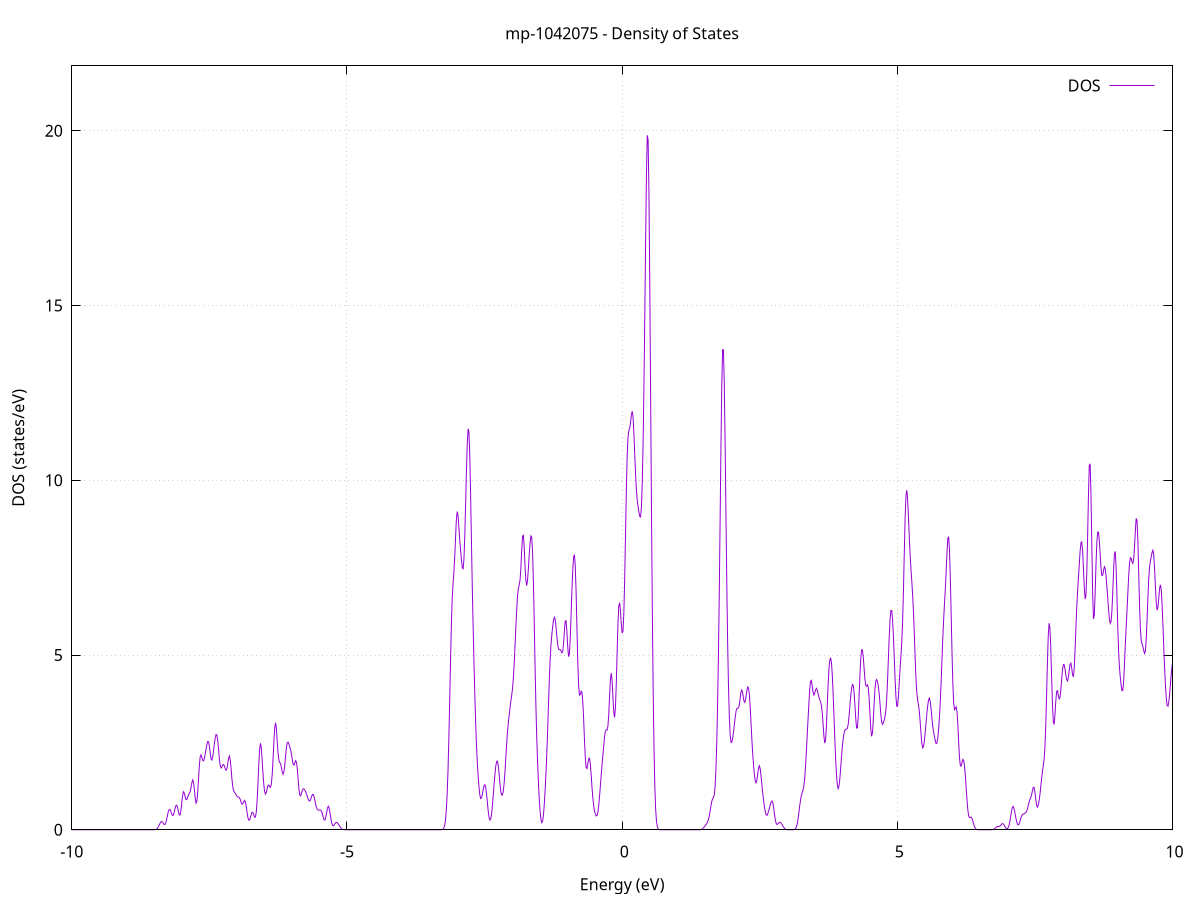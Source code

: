 set title 'mp-1042075 - Density of States'
set xlabel 'Energy (eV)'
set ylabel 'DOS (states/eV)'
set grid
set xrange [-10:10]
set yrange [0:21.856]
set xzeroaxis lt -1
set terminal png size 800,600
set output 'mp-1042075_dos_gnuplot.png'
plot '-' using 1:2 with lines title 'DOS'
-13.523400 0.000000
-13.508200 0.000000
-13.493000 0.000000
-13.477800 0.000000
-13.462600 0.000000
-13.447400 0.000000
-13.432200 0.000000
-13.417000 0.000000
-13.401700 0.000000
-13.386500 0.000000
-13.371300 0.000000
-13.356100 0.000000
-13.340900 0.000000
-13.325700 0.000000
-13.310500 0.000000
-13.295300 0.000000
-13.280100 0.000000
-13.264800 0.000000
-13.249600 0.000000
-13.234400 0.000000
-13.219200 0.000000
-13.204000 0.000000
-13.188800 0.000000
-13.173600 0.000000
-13.158400 0.000000
-13.143100 0.000000
-13.127900 0.000000
-13.112700 0.000000
-13.097500 0.000000
-13.082300 0.000000
-13.067100 0.000000
-13.051900 0.000000
-13.036700 0.000000
-13.021400 0.000000
-13.006200 0.000000
-12.991000 0.000000
-12.975800 0.000000
-12.960600 0.000000
-12.945400 0.000000
-12.930200 0.000000
-12.915000 0.000000
-12.899800 0.000000
-12.884500 0.000000
-12.869300 0.000000
-12.854100 0.000000
-12.838900 0.000000
-12.823700 0.000000
-12.808500 0.000000
-12.793300 0.000000
-12.778100 0.000000
-12.762800 0.000000
-12.747600 0.000000
-12.732400 0.000000
-12.717200 0.000000
-12.702000 0.000000
-12.686800 0.000000
-12.671600 0.000000
-12.656400 0.000000
-12.641100 0.000000
-12.625900 0.000000
-12.610700 0.000000
-12.595500 0.000000
-12.580300 0.000000
-12.565100 0.000000
-12.549900 0.000000
-12.534700 0.000000
-12.519500 0.000000
-12.504200 0.000000
-12.489000 0.000000
-12.473800 0.000000
-12.458600 0.000000
-12.443400 0.000000
-12.428200 0.000000
-12.413000 0.000000
-12.397800 0.000000
-12.382500 0.000000
-12.367300 0.000000
-12.352100 0.000000
-12.336900 0.000000
-12.321700 0.000000
-12.306500 0.000000
-12.291300 0.000000
-12.276100 0.000000
-12.260800 0.000200
-12.245600 0.000900
-12.230400 0.003500
-12.215200 0.011200
-12.200000 0.030900
-12.184800 0.073300
-12.169600 0.151200
-12.154400 0.275100
-12.139200 0.447300
-12.123900 0.658000
-12.108700 0.884500
-12.093500 1.099700
-12.078300 1.288600
-12.063100 1.459700
-12.047900 1.637200
-12.032700 1.836200
-12.017500 2.045200
-12.002200 2.233100
-11.987000 2.374500
-11.971800 2.474400
-11.956600 2.573800
-11.941400 2.727400
-11.926200 2.966300
-11.911000 3.277400
-11.895800 3.616100
-11.880500 3.938300
-11.865300 4.222200
-11.850100 4.471400
-11.834900 4.702400
-11.819700 4.927200
-11.804500 5.136200
-11.789300 5.299400
-11.774100 5.385600
-11.758900 5.380100
-11.743600 5.278200
-11.728400 5.072500
-11.713200 4.764500
-11.698000 4.388500
-11.682800 4.013200
-11.667600 3.714100
-11.652400 3.538800
-11.637200 3.475100
-11.621900 3.436000
-11.606700 3.291500
-11.591500 2.955500
-11.576300 2.457500
-11.561100 1.924800
-11.545900 1.490200
-11.530700 1.220700
-11.515500 1.113100
-11.500200 1.127900
-11.485000 1.214700
-11.469800 1.325500
-11.454600 1.429500
-11.439400 1.526000
-11.424200 1.637200
-11.409000 1.787600
-11.393800 1.988200
-11.378600 2.237400
-11.363300 2.525700
-11.348100 2.829900
-11.332900 3.104800
-11.317700 3.297000
-11.302500 3.377400
-11.287300 3.365700
-11.272100 3.328700
-11.256900 3.350100
-11.241600 3.482700
-11.226400 3.711100
-11.211200 3.960900
-11.196000 4.153000
-11.180800 4.250600
-11.165600 4.260600
-11.150400 4.204100
-11.135200 4.091900
-11.119900 3.924400
-11.104700 3.707400
-11.089500 3.466200
-11.074300 3.242000
-11.059100 3.067000
-11.043900 2.938500
-11.028700 2.813200
-11.013500 2.638000
-10.998300 2.399700
-10.983000 2.148500
-10.967800 1.959600
-10.952600 1.863600
-10.937400 1.820600
-10.922200 1.765900
-10.907000 1.670100
-10.891800 1.549600
-10.876600 1.436100
-10.861300 1.352900
-10.846100 1.313000
-10.830900 1.311300
-10.815700 1.310100
-10.800500 1.257400
-10.785300 1.137500
-10.770100 0.996300
-10.754900 0.899400
-10.739600 0.867000
-10.724400 0.858200
-10.709200 0.819400
-10.694000 0.740700
-10.678800 0.662000
-10.663600 0.632900
-10.648400 0.680000
-10.633200 0.832900
-10.618000 1.221200
-10.602700 2.195200
-10.587500 4.361800
-10.572300 8.393600
-10.557100 14.575100
-10.541900 22.314800
-10.526700 30.036700
-10.511500 35.670100
-10.496300 37.507200
-10.481000 34.949700
-10.465800 28.779100
-10.450600 20.821300
-10.435400 13.138900
-10.420200 7.177800
-10.405000 3.372000
-10.389800 1.354700
-10.374600 0.463400
-10.359300 0.134500
-10.344100 0.033000
-10.328900 0.006900
-10.313700 0.001200
-10.298500 0.000200
-10.283300 0.000000
-10.268100 0.000000
-10.252900 0.000000
-10.237700 0.000000
-10.222400 0.000000
-10.207200 0.000000
-10.192000 0.000000
-10.176800 0.000000
-10.161600 0.000000
-10.146400 0.000000
-10.131200 0.000000
-10.116000 0.000000
-10.100700 0.000000
-10.085500 0.000000
-10.070300 0.000000
-10.055100 0.000000
-10.039900 0.000000
-10.024700 0.000000
-10.009500 0.000000
-9.994300 0.000000
-9.979000 0.000000
-9.963800 0.000000
-9.948600 0.000000
-9.933400 0.000000
-9.918200 0.000000
-9.903000 0.000000
-9.887800 0.000000
-9.872600 0.000000
-9.857400 0.000000
-9.842100 0.000000
-9.826900 0.000000
-9.811700 0.000000
-9.796500 0.000000
-9.781300 0.000000
-9.766100 0.000000
-9.750900 0.000000
-9.735700 0.000000
-9.720400 0.000000
-9.705200 0.000000
-9.690000 0.000000
-9.674800 0.000000
-9.659600 0.000000
-9.644400 0.000000
-9.629200 0.000000
-9.614000 0.000000
-9.598700 0.000000
-9.583500 0.000000
-9.568300 0.000000
-9.553100 0.000000
-9.537900 0.000000
-9.522700 0.000000
-9.507500 0.000000
-9.492300 0.000000
-9.477100 0.000000
-9.461800 0.000000
-9.446600 0.000000
-9.431400 0.000000
-9.416200 0.000000
-9.401000 0.000000
-9.385800 0.000000
-9.370600 0.000000
-9.355400 0.000000
-9.340100 0.000000
-9.324900 0.000000
-9.309700 0.000000
-9.294500 0.000000
-9.279300 0.000000
-9.264100 0.000000
-9.248900 0.000000
-9.233700 0.000000
-9.218400 0.000000
-9.203200 0.000000
-9.188000 0.000000
-9.172800 0.000000
-9.157600 0.000000
-9.142400 0.000000
-9.127200 0.000000
-9.112000 0.000000
-9.096800 0.000000
-9.081500 0.000000
-9.066300 0.000000
-9.051100 0.000000
-9.035900 0.000000
-9.020700 0.000000
-9.005500 0.000000
-8.990300 0.000000
-8.975100 0.000000
-8.959800 0.000000
-8.944600 0.000000
-8.929400 0.000000
-8.914200 0.000000
-8.899000 0.000000
-8.883800 0.000000
-8.868600 0.000000
-8.853400 0.000000
-8.838100 0.000000
-8.822900 0.000000
-8.807700 0.000000
-8.792500 0.000000
-8.777300 0.000000
-8.762100 0.000000
-8.746900 0.000000
-8.731700 0.000000
-8.716500 0.000000
-8.701200 0.000000
-8.686000 0.000000
-8.670800 0.000000
-8.655600 0.000000
-8.640400 0.000000
-8.625200 0.000000
-8.610000 0.000000
-8.594800 0.000000
-8.579500 0.000000
-8.564300 0.000000
-8.549100 0.000000
-8.533900 0.000000
-8.518700 0.000200
-8.503500 0.000800
-8.488300 0.002800
-8.473100 0.008300
-8.457800 0.020800
-8.442600 0.044800
-8.427400 0.082900
-8.412200 0.132900
-8.397000 0.185300
-8.381800 0.225000
-8.366600 0.237600
-8.351400 0.219200
-8.336200 0.181800
-8.320900 0.150700
-8.305700 0.153800
-8.290500 0.207200
-8.275300 0.305700
-8.260100 0.423300
-8.244900 0.524500
-8.229700 0.579600
-8.214500 0.576200
-8.199200 0.523700
-8.184000 0.452900
-8.168800 0.407500
-8.153600 0.422900
-8.138400 0.502400
-8.123200 0.610800
-8.108000 0.692200
-8.092800 0.701200
-8.077500 0.629200
-8.062300 0.513200
-8.047100 0.422800
-8.031900 0.427500
-8.016700 0.557800
-8.001500 0.776500
-7.986300 0.986900
-7.971100 1.088600
-7.955900 1.051700
-7.940600 0.940800
-7.925400 0.860400
-7.910200 0.867000
-7.895000 0.934400
-7.879800 0.999900
-7.864600 1.039400
-7.849400 1.089800
-7.834200 1.195500
-7.818900 1.337600
-7.803700 1.425600
-7.788500 1.369600
-7.773300 1.166100
-7.758100 0.915700
-7.742900 0.761700
-7.727700 0.806800
-7.712500 1.064600
-7.697200 1.455900
-7.682000 1.842100
-7.666800 2.089700
-7.651600 2.146300
-7.636400 2.071700
-7.621200 1.984900
-7.606000 1.973000
-7.590800 2.046200
-7.575600 2.168400
-7.560300 2.306000
-7.545100 2.437600
-7.529900 2.526800
-7.514700 2.518300
-7.499500 2.385300
-7.484300 2.181400
-7.469100 2.021400
-7.453900 1.994400
-7.438600 2.101300
-7.423400 2.280200
-7.408200 2.469700
-7.393000 2.632000
-7.377800 2.727600
-7.362600 2.706600
-7.347400 2.544400
-7.332200 2.281300
-7.316900 2.011200
-7.301700 1.826500
-7.286500 1.766100
-7.271300 1.800100
-7.256100 1.856200
-7.240900 1.869200
-7.225700 1.819900
-7.210500 1.743100
-7.195300 1.704000
-7.180000 1.757800
-7.164800 1.903100
-7.149600 2.060600
-7.134400 2.111800
-7.119200 1.985700
-7.104000 1.719000
-7.088800 1.427400
-7.073600 1.215200
-7.058300 1.109600
-7.043100 1.068700
-7.027900 1.037900
-7.012700 0.995400
-6.997500 0.954800
-6.982300 0.935500
-6.967100 0.931800
-6.951900 0.913000
-6.936600 0.855800
-6.921400 0.778100
-6.906200 0.731100
-6.891000 0.748900
-6.875800 0.808100
-6.860600 0.841100
-6.845400 0.792600
-6.830200 0.661300
-6.814900 0.493700
-6.799700 0.350000
-6.784500 0.273900
-6.769300 0.280400
-6.754100 0.351800
-6.738900 0.442900
-6.723700 0.500200
-6.708500 0.491300
-6.693300 0.426800
-6.678000 0.359300
-6.662800 0.363400
-6.647600 0.509800
-6.632400 0.838500
-6.617200 1.328200
-6.602000 1.873600
-6.586800 2.306000
-6.571600 2.474500
-6.556300 2.340100
-6.541100 1.998300
-6.525900 1.605100
-6.510700 1.282200
-6.495500 1.084100
-6.480300 1.020000
-6.465100 1.070500
-6.449900 1.180300
-6.434600 1.268400
-6.419400 1.280000
-6.404200 1.233600
-6.389000 1.212900
-6.373800 1.311000
-6.358600 1.580200
-6.343400 2.008200
-6.328200 2.505600
-6.313000 2.912500
-6.297700 3.062100
-6.282500 2.896600
-6.267300 2.532600
-6.252100 2.182900
-6.236900 1.989000
-6.221700 1.928900
-6.206500 1.885100
-6.191300 1.782400
-6.176000 1.652800
-6.160800 1.587500
-6.145600 1.653000
-6.130400 1.849600
-6.115200 2.115400
-6.100000 2.356200
-6.084800 2.492600
-6.069600 2.508400
-6.054300 2.451400
-6.039100 2.376200
-6.023900 2.287700
-6.008700 2.159400
-5.993500 1.999100
-5.978300 1.873000
-5.963100 1.847400
-5.947900 1.913100
-5.932700 1.978100
-5.917400 1.933800
-5.902200 1.736700
-5.887000 1.439200
-5.871800 1.156000
-5.856600 0.989900
-5.841400 0.969400
-5.826200 1.042800
-5.811000 1.128000
-5.795700 1.171400
-5.780500 1.166500
-5.765300 1.132600
-5.750100 1.084900
-5.734900 1.024900
-5.719700 0.952100
-5.704500 0.878000
-5.689300 0.827500
-5.674000 0.824100
-5.658800 0.872200
-5.643600 0.948300
-5.628400 1.009000
-5.613200 1.013200
-5.598000 0.948000
-5.582800 0.835700
-5.567600 0.717600
-5.552400 0.628000
-5.537100 0.578500
-5.521900 0.560600
-5.506700 0.560300
-5.491500 0.565500
-5.476300 0.561100
-5.461100 0.526800
-5.445900 0.452900
-5.430700 0.357500
-5.415400 0.284400
-5.400200 0.278000
-5.385000 0.354500
-5.369800 0.487600
-5.354600 0.615600
-5.339400 0.672400
-5.324200 0.625200
-5.309000 0.493800
-5.293700 0.334100
-5.278500 0.202200
-5.263300 0.128700
-5.248100 0.114000
-5.232900 0.139400
-5.217700 0.178000
-5.202500 0.206300
-5.187300 0.211700
-5.172100 0.194800
-5.156800 0.163300
-5.141600 0.125300
-5.126400 0.087100
-5.111200 0.053700
-5.096000 0.028800
-5.080800 0.013200
-5.065600 0.005100
-5.050400 0.001700
-5.035100 0.000500
-5.019900 0.000100
-5.004700 0.000000
-4.989500 0.000000
-4.974300 0.000000
-4.959100 0.000000
-4.943900 0.000000
-4.928700 0.000000
-4.913400 0.000000
-4.898200 0.000000
-4.883000 0.000000
-4.867800 0.000000
-4.852600 0.000000
-4.837400 0.000000
-4.822200 0.000000
-4.807000 0.000000
-4.791800 0.000000
-4.776500 0.000000
-4.761300 0.000000
-4.746100 0.000000
-4.730900 0.000000
-4.715700 0.000000
-4.700500 0.000000
-4.685300 0.000000
-4.670100 0.000000
-4.654800 0.000000
-4.639600 0.000000
-4.624400 0.000000
-4.609200 0.000000
-4.594000 0.000000
-4.578800 0.000000
-4.563600 0.000000
-4.548400 0.000000
-4.533100 0.000000
-4.517900 0.000000
-4.502700 0.000000
-4.487500 0.000000
-4.472300 0.000000
-4.457100 0.000000
-4.441900 0.000000
-4.426700 0.000000
-4.411500 0.000000
-4.396200 0.000000
-4.381000 0.000000
-4.365800 0.000000
-4.350600 0.000000
-4.335400 0.000000
-4.320200 0.000000
-4.305000 0.000000
-4.289800 0.000000
-4.274500 0.000000
-4.259300 0.000000
-4.244100 0.000000
-4.228900 0.000000
-4.213700 0.000000
-4.198500 0.000000
-4.183300 0.000000
-4.168100 0.000000
-4.152800 0.000000
-4.137600 0.000000
-4.122400 0.000000
-4.107200 0.000000
-4.092000 0.000000
-4.076800 0.000000
-4.061600 0.000000
-4.046400 0.000000
-4.031200 0.000000
-4.015900 0.000000
-4.000700 0.000000
-3.985500 0.000000
-3.970300 0.000000
-3.955100 0.000000
-3.939900 0.000000
-3.924700 0.000000
-3.909500 0.000000
-3.894200 0.000000
-3.879000 0.000000
-3.863800 0.000000
-3.848600 0.000000
-3.833400 0.000000
-3.818200 0.000000
-3.803000 0.000000
-3.787800 0.000000
-3.772500 0.000000
-3.757300 0.000000
-3.742100 0.000000
-3.726900 0.000000
-3.711700 0.000000
-3.696500 0.000000
-3.681300 0.000000
-3.666100 0.000000
-3.650900 0.000000
-3.635600 0.000000
-3.620400 0.000000
-3.605200 0.000000
-3.590000 0.000000
-3.574800 0.000000
-3.559600 0.000000
-3.544400 0.000000
-3.529200 0.000000
-3.513900 0.000000
-3.498700 0.000000
-3.483500 0.000000
-3.468300 0.000000
-3.453100 0.000000
-3.437900 0.000000
-3.422700 0.000000
-3.407500 0.000000
-3.392200 0.000000
-3.377000 0.000000
-3.361800 0.000000
-3.346600 0.000000
-3.331400 0.000000
-3.316200 0.000000
-3.301000 0.000200
-3.285800 0.000900
-3.270600 0.004100
-3.255300 0.015000
-3.240100 0.046400
-3.224900 0.123100
-3.209700 0.282400
-3.194500 0.569200
-3.179300 1.028000
-3.164100 1.695700
-3.148900 2.589500
-3.133600 3.675700
-3.118400 4.831800
-3.103200 5.861900
-3.088000 6.599700
-3.072800 7.041300
-3.057600 7.366600
-3.042400 7.789400
-3.027200 8.352300
-3.011900 8.871900
-2.996700 9.106000
-2.981500 8.981200
-2.966300 8.643100
-2.951100 8.290900
-2.935900 8.000400
-2.920700 7.736900
-2.905500 7.510100
-2.890300 7.453500
-2.875000 7.729700
-2.859800 8.382000
-2.844600 9.290500
-2.829400 10.247100
-2.814200 11.039400
-2.799000 11.474100
-2.783800 11.389000
-2.768600 10.720100
-2.753300 9.581100
-2.738100 8.235800
-2.722900 6.941400
-2.707700 5.806900
-2.692500 4.804200
-2.677300 3.890000
-2.662100 3.082000
-2.646900 2.424300
-2.631600 1.921000
-2.616400 1.531500
-2.601200 1.222000
-2.586000 1.000100
-2.570800 0.894300
-2.555600 0.909400
-2.540400 1.010700
-2.525200 1.143800
-2.510000 1.254100
-2.494700 1.292400
-2.479500 1.222500
-2.464300 1.040900
-2.449100 0.789900
-2.433900 0.540800
-2.418700 0.358100
-2.403500 0.277500
-2.388300 0.307900
-2.373000 0.445600
-2.357800 0.677100
-2.342600 0.972400
-2.327400 1.287100
-2.312200 1.577000
-2.297000 1.807900
-2.281800 1.948200
-2.266600 1.964200
-2.251300 1.839900
-2.236100 1.604200
-2.220900 1.332300
-2.205700 1.110900
-2.190500 0.994800
-2.175300 0.995100
-2.160100 1.103600
-2.144900 1.319500
-2.129700 1.642300
-2.114400 2.041200
-2.099200 2.445800
-2.084000 2.786400
-2.068800 3.046300
-2.053600 3.263100
-2.038400 3.472300
-2.023200 3.667700
-2.008000 3.838300
-1.992700 4.026300
-1.977500 4.310400
-1.962300 4.726300
-1.947100 5.236000
-1.931900 5.773900
-1.916700 6.279800
-1.901500 6.680000
-1.886300 6.908000
-1.871000 7.000500
-1.855800 7.131800
-1.840600 7.470100
-1.825400 7.976200
-1.810200 8.388200
-1.795000 8.438900
-1.779800 8.090100
-1.764600 7.556300
-1.749400 7.128300
-1.734100 6.986500
-1.718900 7.138800
-1.703700 7.475500
-1.688500 7.862900
-1.673300 8.201300
-1.658100 8.408800
-1.642900 8.370800
-1.627700 7.952600
-1.612400 7.100300
-1.597200 5.925600
-1.582000 4.665000
-1.566800 3.537800
-1.551600 2.636300
-1.536400 1.931000
-1.521200 1.356500
-1.506000 0.882800
-1.490700 0.521200
-1.475500 0.292000
-1.460300 0.202400
-1.445100 0.249600
-1.429900 0.428700
-1.414700 0.728900
-1.399500 1.129500
-1.384300 1.612900
-1.369100 2.182600
-1.353800 2.849300
-1.338600 3.582900
-1.323400 4.291700
-1.308200 4.872400
-1.293000 5.286900
-1.277800 5.578200
-1.262600 5.809400
-1.247400 5.992800
-1.232100 6.080300
-1.216900 6.018300
-1.201700 5.810600
-1.186500 5.534800
-1.171300 5.299300
-1.156100 5.175300
-1.140900 5.152500
-1.125700 5.155300
-1.110400 5.117800
-1.095200 5.062900
-1.080000 5.100700
-1.064800 5.323500
-1.049600 5.680800
-1.034400 5.969800
-1.019200 5.979900
-1.004000 5.672800
-0.988800 5.234600
-0.973500 4.953300
-0.958300 5.030800
-0.943100 5.476200
-0.927900 6.141100
-0.912700 6.835700
-0.897500 7.419300
-0.882300 7.798500
-0.867100 7.874700
-0.851800 7.546000
-0.836600 6.798600
-0.821400 5.790700
-0.806200 4.812700
-0.791000 4.133000
-0.775800 3.851900
-0.760600 3.868400
-0.745400 3.964400
-0.730100 3.930800
-0.714900 3.658300
-0.699700 3.164200
-0.684500 2.573500
-0.669300 2.063100
-0.654100 1.777100
-0.638900 1.748900
-0.623700 1.886800
-0.608500 2.032600
-0.593200 2.048900
-0.578000 1.881800
-0.562800 1.571800
-0.547600 1.216300
-0.532400 0.907900
-0.517200 0.687500
-0.502000 0.543500
-0.486800 0.448500
-0.471500 0.395800
-0.456300 0.404300
-0.441100 0.498300
-0.425900 0.686600
-0.410700 0.953300
-0.395500 1.261300
-0.380300 1.569100
-0.365100 1.855700
-0.349800 2.130500
-0.334600 2.405800
-0.319400 2.655500
-0.304200 2.816700
-0.289000 2.858200
-0.273800 2.853100
-0.258600 2.961300
-0.243400 3.302900
-0.228200 3.826700
-0.212900 4.304800
-0.197700 4.482000
-0.182500 4.265300
-0.167300 3.796400
-0.152100 3.359000
-0.136900 3.216600
-0.121700 3.501600
-0.106500 4.182000
-0.091200 5.074200
-0.076000 5.900400
-0.060800 6.407800
-0.045600 6.494900
-0.030400 6.250300
-0.015200 5.883300
0.000000 5.626200
0.015200 5.679800
0.030500 6.180900
0.045700 7.145900
0.060900 8.417900
0.076100 9.698100
0.091300 10.682400
0.106500 11.225600
0.121700 11.415800
0.136900 11.490700
0.152100 11.642300
0.167400 11.863500
0.182600 11.977200
0.197800 11.815500
0.213000 11.367400
0.228200 10.768200
0.243400 10.185300
0.258600 9.730400
0.273800 9.434400
0.289100 9.251400
0.304300 9.101700
0.319500 8.966300
0.334700 8.949500
0.349900 9.221500
0.365100 9.903900
0.380300 11.034800
0.395500 12.612200
0.410800 14.588900
0.426000 16.768300
0.441200 18.720800
0.456400 19.868800
0.471600 19.743200
0.486800 18.231900
0.502000 15.629100
0.517200 12.464500
0.532400 9.265600
0.547700 6.409800
0.562900 4.099900
0.578100 2.399000
0.593300 1.268000
0.608500 0.598000
0.623700 0.248900
0.638900 0.090600
0.654100 0.028700
0.669400 0.007900
0.684600 0.001900
0.699800 0.000400
0.715000 0.000100
0.730200 0.000000
0.745400 0.000000
0.760600 0.000000
0.775800 0.000000
0.791100 0.000000
0.806300 0.000000
0.821500 0.000000
0.836700 0.000000
0.851900 0.000000
0.867100 0.000000
0.882300 0.000000
0.897500 0.000000
0.912700 0.000000
0.928000 0.000000
0.943200 0.000000
0.958400 0.000000
0.973600 0.000000
0.988800 0.000000
1.004000 0.000000
1.019200 0.000000
1.034400 0.000000
1.049700 0.000000
1.064900 0.000000
1.080100 0.000000
1.095300 0.000000
1.110500 0.000000
1.125700 0.000000
1.140900 0.000000
1.156100 0.000000
1.171400 0.000000
1.186600 0.000000
1.201800 0.000000
1.217000 0.000000
1.232200 0.000000
1.247400 0.000000
1.262600 0.000000
1.277800 0.000000
1.293000 0.000000
1.308300 0.000000
1.323500 0.000000
1.338700 0.000000
1.353900 0.000000
1.369100 0.000000
1.384300 0.000100
1.399500 0.000500
1.414700 0.001800
1.430000 0.005400
1.445200 0.013500
1.460400 0.028700
1.475600 0.051700
1.490800 0.080200
1.506000 0.110400
1.521200 0.141100
1.536400 0.176100
1.551700 0.222600
1.566900 0.289700
1.582100 0.387200
1.597300 0.519500
1.612500 0.671700
1.627700 0.805600
1.642900 0.885500
1.658100 0.923400
1.673300 0.998600
1.688600 1.226900
1.703800 1.705300
1.719000 2.481000
1.734200 3.566700
1.749400 4.979500
1.764600 6.740500
1.779800 8.797400
1.795000 10.923000
1.810300 12.711800
1.825500 13.733600
1.840700 13.736100
1.855900 12.748400
1.871100 11.043100
1.886300 9.015900
1.901500 7.046400
1.916700 5.385000
1.932000 4.123000
1.947200 3.250800
1.962400 2.729000
1.977600 2.505300
1.992800 2.499800
2.008000 2.617700
2.023200 2.791000
2.038400 2.994000
2.053600 3.208000
2.068900 3.385300
2.084100 3.473000
2.099300 3.478500
2.114500 3.485600
2.129700 3.583400
2.144900 3.772000
2.160100 3.949900
2.175300 4.002400
2.190600 3.904900
2.205800 3.744100
2.221000 3.645300
2.236200 3.678100
2.251400 3.819800
2.266600 3.985900
2.281800 4.086000
2.297000 4.054000
2.312300 3.853700
2.327500 3.490900
2.342700 3.027100
2.357900 2.557300
2.373100 2.152300
2.388300 1.827300
2.403500 1.571400
2.418700 1.396800
2.433900 1.343100
2.449200 1.430000
2.464400 1.610600
2.479600 1.778400
2.494800 1.829700
2.510000 1.728100
2.525200 1.515700
2.540400 1.266500
2.555600 1.032500
2.570900 0.828200
2.586100 0.651700
2.601300 0.511000
2.616500 0.426700
2.631700 0.412900
2.646900 0.460300
2.662100 0.541600
2.677300 0.633400
2.692600 0.724300
2.707800 0.799000
2.723000 0.824400
2.738200 0.766000
2.753400 0.622900
2.768600 0.439400
2.783800 0.277700
2.799000 0.179800
2.814200 0.150900
2.829500 0.167800
2.844700 0.197700
2.859900 0.215000
2.875100 0.209400
2.890300 0.183900
2.905500 0.147000
2.920700 0.106700
2.935900 0.069200
2.951200 0.039400
2.966400 0.019300
2.981600 0.008100
2.996800 0.002800
3.012000 0.000800
3.027200 0.000200
3.042400 0.000000
3.057600 0.000000
3.072900 0.000000
3.088100 0.000200
3.103300 0.000700
3.118500 0.003000
3.133700 0.010300
3.148900 0.030000
3.164100 0.074400
3.179300 0.158300
3.194500 0.291400
3.209800 0.468300
3.225000 0.664400
3.240200 0.843800
3.255400 0.977600
3.270600 1.062200
3.285800 1.129800
3.301000 1.241100
3.316200 1.455700
3.331500 1.792700
3.346700 2.217300
3.361900 2.675200
3.377100 3.137000
3.392300 3.592000
3.407500 3.994100
3.422700 4.246200
3.437900 4.274900
3.453200 4.121500
3.468400 3.934200
3.483600 3.853100
3.498800 3.903800
3.514000 4.001600
3.529200 4.046300
3.544400 4.003000
3.559600 3.904200
3.574800 3.801400
3.590100 3.723500
3.605300 3.658700
3.620500 3.555600
3.635700 3.350900
3.650900 3.030700
3.666100 2.682800
3.681300 2.477700
3.696500 2.566700
3.711800 2.970500
3.727000 3.560500
3.742200 4.147300
3.757400 4.594100
3.772600 4.853400
3.787800 4.920700
3.803000 4.784300
3.818200 4.432600
3.833500 3.896300
3.848700 3.257800
3.863900 2.614000
3.879100 2.039400
3.894300 1.584300
3.909500 1.287800
3.924700 1.174600
3.939900 1.242000
3.955100 1.455100
3.970400 1.756600
3.985600 2.080700
4.000800 2.371500
4.016000 2.597700
4.031200 2.753100
4.046400 2.843200
4.061600 2.876500
4.076800 2.877900
4.092100 2.902900
4.107300 3.015600
4.122500 3.238600
4.137700 3.529800
4.152900 3.815900
4.168100 4.037600
4.183300 4.156500
4.198500 4.134200
4.213800 3.938200
4.229000 3.587100
4.244200 3.187300
4.259400 2.911800
4.274600 2.914800
4.289800 3.241300
4.305000 3.798100
4.320200 4.406100
4.335400 4.890200
4.350700 5.145300
4.365900 5.148800
4.381100 4.943100
4.396300 4.619800
4.411500 4.307800
4.426700 4.127700
4.441900 4.109300
4.457100 4.147500
4.472400 4.069000
4.487600 3.772000
4.502800 3.315800
4.518000 2.885800
4.533200 2.674700
4.548400 2.775800
4.563600 3.144200
4.578800 3.624700
4.594100 4.033100
4.609300 4.255500
4.624500 4.297100
4.639700 4.231700
4.654900 4.104100
4.670100 3.899400
4.685300 3.609700
4.700500 3.301100
4.715700 3.084000
4.731000 3.016400
4.746200 3.059800
4.761400 3.139300
4.776600 3.236300
4.791800 3.411400
4.807000 3.744200
4.822200 4.257900
4.837400 4.890000
4.852700 5.517600
4.867900 6.009700
4.883100 6.274000
4.898300 6.274400
4.913500 6.020800
4.928700 5.556300
4.943900 4.956200
4.959100 4.331400
4.974400 3.816600
4.989600 3.533600
5.004800 3.542600
5.020000 3.808500
5.035200 4.211800
5.050400 4.617400
5.065600 4.972700
5.080800 5.362800
5.096000 5.954000
5.111300 6.840000
5.126500 7.917100
5.141700 8.913200
5.156900 9.553500
5.172100 9.715200
5.187300 9.457400
5.202500 8.947700
5.217700 8.370700
5.233000 7.858500
5.248200 7.451000
5.263400 7.100000
5.278600 6.714300
5.293800 6.215900
5.309000 5.588000
5.324200 4.905000
5.339400 4.307300
5.354700 3.907600
5.369900 3.700700
5.385100 3.568700
5.400300 3.379300
5.415500 3.085900
5.430700 2.747800
5.445900 2.473700
5.461100 2.345800
5.476300 2.382700
5.491600 2.550700
5.506800 2.795100
5.522000 3.065700
5.537200 3.327700
5.552400 3.556600
5.567600 3.719200
5.582800 3.767900
5.598000 3.669700
5.613300 3.448500
5.628500 3.185100
5.643700 2.960500
5.658900 2.798500
5.674100 2.670000
5.689300 2.550900
5.704500 2.467300
5.719700 2.477400
5.735000 2.615400
5.750200 2.869500
5.765400 3.216500
5.780600 3.659900
5.795800 4.211800
5.811000 4.842800
5.826200 5.468300
5.841400 6.005200
5.856600 6.449900
5.871900 6.886700
5.887100 7.394300
5.902300 7.933400
5.917500 8.331200
5.932700 8.387000
5.947900 7.997700
5.963100 7.204700
5.978300 6.161800
5.993600 5.081700
6.008800 4.184400
6.024000 3.628600
6.039200 3.436900
6.054400 3.474800
6.069600 3.517800
6.084800 3.374700
6.100000 2.993700
6.115300 2.486600
6.130500 2.048900
6.145700 1.826000
6.160900 1.824800
6.176100 1.933200
6.191300 2.013800
6.206500 1.979800
6.221700 1.808600
6.236900 1.521100
6.252200 1.167200
6.267400 0.818200
6.282600 0.546400
6.297800 0.393000
6.313000 0.347400
6.328200 0.356900
6.343400 0.359800
6.358600 0.320600
6.373900 0.242800
6.389100 0.154400
6.404300 0.082200
6.419500 0.036500
6.434700 0.013600
6.449900 0.004200
6.465100 0.001100
6.480300 0.000200
6.495600 0.000000
6.510800 0.000000
6.526000 0.000000
6.541200 0.000000
6.556400 0.000000
6.571600 0.000000
6.586800 0.000000
6.602000 0.000000
6.617200 0.000000
6.632500 0.000000
6.647700 0.000000
6.662900 0.000000
6.678100 0.000000
6.693300 0.000200
6.708500 0.000700
6.723700 0.002300
6.738900 0.006600
6.754200 0.015800
6.769400 0.031800
6.784600 0.053500
6.799800 0.075400
6.815000 0.090100
6.830200 0.094600
6.845400 0.094500
6.860600 0.101400
6.875900 0.122600
6.891100 0.152800
6.906300 0.175000
6.921500 0.173200
6.936700 0.144700
6.951900 0.101500
6.967100 0.060500
6.982300 0.034700
6.997500 0.030800
7.012800 0.055400
7.028000 0.117800
7.043200 0.224500
7.058400 0.367700
7.073600 0.517200
7.088800 0.628800
7.104000 0.665200
7.119200 0.617300
7.134500 0.507000
7.149700 0.373200
7.164900 0.252600
7.180100 0.169900
7.195300 0.137900
7.210500 0.160200
7.225700 0.227100
7.240900 0.313600
7.256200 0.388000
7.271400 0.431200
7.286600 0.448400
7.301800 0.457600
7.317000 0.470300
7.332200 0.489500
7.347400 0.523500
7.362600 0.588100
7.377800 0.684100
7.393100 0.784600
7.408300 0.859600
7.423500 0.915800
7.438700 0.993300
7.453900 1.108700
7.469100 1.210500
7.484300 1.213400
7.499500 1.082700
7.514800 0.878100
7.530000 0.707800
7.545200 0.646300
7.560400 0.697400
7.575600 0.826000
7.590800 1.005500
7.606000 1.224500
7.621200 1.458800
7.636500 1.665400
7.651700 1.829500
7.666900 2.016900
7.682100 2.363600
7.697300 2.984400
7.712500 3.861800
7.727700 4.812300
7.742900 5.568000
7.758100 5.910300
7.773400 5.758500
7.788600 5.181000
7.803800 4.368200
7.819000 3.585100
7.834200 3.088300
7.849400 3.013000
7.864600 3.293000
7.879800 3.692600
7.895100 3.957300
7.910300 3.980800
7.925500 3.850300
7.940700 3.745300
7.955900 3.794700
7.971100 4.009300
7.986300 4.307200
8.001500 4.576200
8.016800 4.727100
8.032000 4.725500
8.047200 4.600200
8.062400 4.425400
8.077600 4.288200
8.092800 4.258100
8.108000 4.360900
8.123200 4.554400
8.138400 4.729400
8.153700 4.765700
8.168900 4.629400
8.184100 4.431600
8.199300 4.378500
8.214500 4.624800
8.229700 5.150900
8.244900 5.785800
8.260100 6.354500
8.275400 6.805000
8.290600 7.196000
8.305800 7.587300
8.321000 7.958200
8.336200 8.212200
8.351400 8.236700
8.366600 7.973100
8.381800 7.476100
8.397100 6.931400
8.412300 6.599600
8.427500 6.705400
8.442700 7.338600
8.457900 8.400300
8.473100 9.584400
8.488300 10.423000
8.503500 10.471300
8.518700 9.596200
8.534000 8.139500
8.549200 6.760200
8.564400 6.034700
8.579600 6.131800
8.594800 6.796600
8.610000 7.600600
8.625200 8.216700
8.640400 8.518700
8.655700 8.514500
8.670900 8.263900
8.686100 7.870600
8.701300 7.490700
8.716500 7.277800
8.731700 7.285000
8.746900 7.422500
8.762100 7.525800
8.777400 7.475800
8.792600 7.264600
8.807800 6.958500
8.823000 6.624700
8.838200 6.305300
8.853400 6.042900
8.868600 5.901300
8.883800 5.955100
8.899000 6.258300
8.914300 6.795100
8.929500 7.426600
8.944700 7.900400
8.959900 7.963800
8.975100 7.521500
8.990300 6.710500
9.005500 5.819200
9.020700 5.105200
9.036000 4.650100
9.051200 4.367300
9.066400 4.144100
9.081600 3.980300
9.096800 3.986000
9.112000 4.251300
9.127200 4.732600
9.142400 5.283700
9.157700 5.792400
9.172900 6.263200
9.188100 6.750800
9.203300 7.237100
9.218500 7.613100
9.233700 7.785200
9.248900 7.767700
9.264100 7.668000
9.279300 7.621600
9.294600 7.744700
9.309800 8.086500
9.325000 8.557000
9.340200 8.907700
9.355400 8.853900
9.370600 8.281800
9.385800 7.356900
9.401000 6.419500
9.416300 5.754300
9.431500 5.429100
9.446700 5.316000
9.461900 5.240900
9.477100 5.128300
9.492300 5.042600
9.507500 5.120500
9.522700 5.455800
9.538000 6.017600
9.553200 6.653800
9.568400 7.184000
9.583600 7.515100
9.598800 7.688300
9.614000 7.813200
9.629200 7.941300
9.644400 7.998800
9.659600 7.854300
9.674900 7.461300
9.690100 6.933800
9.705300 6.483300
9.720500 6.282000
9.735700 6.367000
9.750900 6.636300
9.766100 6.909200
9.781300 7.008500
9.796600 6.836600
9.811800 6.409800
9.827000 5.825500
9.842200 5.195200
9.857400 4.602600
9.872600 4.105600
9.887800 3.748500
9.903000 3.558400
9.918300 3.537400
9.933500 3.664800
9.948700 3.903500
9.963900 4.200100
9.979100 4.486100
9.994300 4.700300
10.009500 4.822900
10.024700 4.885600
10.039900 4.933500
10.055200 4.971900
10.070400 4.955200
10.085600 4.831700
10.100800 4.595100
10.116000 4.302200
10.131200 4.061300
10.146400 3.997100
10.161600 4.179100
10.176900 4.533300
10.192100 4.835600
10.207300 4.859500
10.222500 4.585800
10.237700 4.260000
10.252900 4.202300
10.268100 4.535500
10.283300 5.099500
10.298600 5.628200
10.313800 5.990300
10.329000 6.246000
10.344200 6.494800
10.359400 6.717700
10.374600 6.780400
10.389800 6.563000
10.405000 6.072200
10.420200 5.453500
10.435500 4.913400
10.450700 4.599000
10.465900 4.511600
10.481100 4.527300
10.496300 4.515800
10.511500 4.447800
10.526700 4.391000
10.541900 4.415100
10.557200 4.504400
10.572400 4.554700
10.587600 4.445200
10.602800 4.123500
10.618000 3.637500
10.633200 3.100900
10.648400 2.637600
10.663600 2.352400
10.678900 2.317500
10.694100 2.541200
10.709300 2.936100
10.724500 3.351500
10.739700 3.672900
10.754900 3.895900
10.770100 4.095800
10.785300 4.333300
10.800500 4.599000
10.815800 4.832000
10.831000 4.970900
10.846200 5.002400
10.861400 4.997000
10.876600 5.105300
10.891800 5.472500
10.907000 6.096000
10.922200 6.755800
10.937500 7.133500
10.952700 7.056300
10.967900 6.647500
10.983100 6.233700
10.998300 6.090400
11.013500 6.250100
11.028700 6.514300
11.043900 6.624600
11.059200 6.439400
11.074400 6.001100
11.089600 5.478900
11.104800 5.049700
11.120000 4.800100
11.135200 4.705000
11.150400 4.679200
11.165600 4.655700
11.180800 4.630200
11.196100 4.644000
11.211300 4.730700
11.226500 4.902300
11.241700 5.194800
11.256900 5.685300
11.272100 6.391400
11.287300 7.140300
11.302500 7.604400
11.317800 7.538000
11.333000 6.994700
11.348200 6.299600
11.363400 5.798300
11.378600 5.619100
11.393800 5.654800
11.409000 5.740800
11.424200 5.821400
11.439500 5.938800
11.454700 6.098600
11.469900 6.197500
11.485100 6.097400
11.500300 5.756600
11.515500 5.285600
11.530700 4.887000
11.545900 4.731600
11.561100 4.849800
11.576400 5.120200
11.591600 5.376400
11.606800 5.546800
11.622000 5.688100
11.637200 5.886900
11.652400 6.146200
11.667600 6.371100
11.682800 6.443500
11.698100 6.297500
11.713300 5.945800
11.728500 5.456300
11.743700 4.906800
11.758900 4.363100
11.774100 3.905100
11.789300 3.655000
11.804500 3.740000
11.819800 4.200000
11.835000 4.935100
11.850200 5.758000
11.865400 6.491000
11.880600 7.015500
11.895800 7.266700
11.911000 7.241900
11.926200 7.023300
11.941400 6.750200
11.956700 6.524800
11.971900 6.336000
11.987100 6.084800
12.002300 5.691200
12.017500 5.188400
12.032700 4.733500
12.047900 4.534600
12.063100 4.738700
12.078400 5.329900
12.093600 6.106000
12.108800 6.780200
12.124000 7.166100
12.139200 7.293100
12.154400 7.331800
12.169600 7.390900
12.184800 7.399000
12.200100 7.197600
12.215300 6.746200
12.230500 6.221400
12.245700 5.901300
12.260900 5.930400
12.276100 6.180200
12.291300 6.349400
12.306500 6.214600
12.321700 5.794400
12.337000 5.276600
12.352200 4.817200
12.367400 4.424800
12.382600 4.028100
12.397800 3.621400
12.413000 3.324400
12.428200 3.298600
12.443400 3.608700
12.458700 4.159000
12.473900 4.750800
12.489100 5.200600
12.504300 5.431500
12.519500 5.484900
12.534700 5.470500
12.549900 5.506400
12.565100 5.697500
12.580400 6.143100
12.595600 6.913200
12.610800 7.967300
12.626000 9.088000
12.641200 9.947000
12.656400 10.295700
12.671600 10.121800
12.686800 9.619300
12.702000 8.994300
12.717300 8.301300
12.732500 7.471100
12.747700 6.478500
12.762900 5.447600
12.778100 4.587000
12.793300 4.046700
12.808500 3.849300
12.823700 3.926300
12.839000 4.175200
12.854200 4.480900
12.869400 4.737000
12.884600 4.900900
12.899800 5.021900
12.915000 5.173600
12.930200 5.346200
12.945400 5.429200
12.960700 5.315500
12.975900 5.012800
12.991100 4.645700
13.006300 4.355700
13.021500 4.204700
13.036700 4.159500
13.051900 4.153600
13.067100 4.168300
13.082300 4.272200
13.097600 4.579500
13.112800 5.151000
13.128000 5.921800
13.143200 6.728400
13.158400 7.404500
13.173600 7.851300
13.188800 8.033900
13.204000 7.957300
13.219300 7.680300
13.234500 7.327500
13.249700 7.028600
13.264900 6.822200
13.280100 6.645900
13.295300 6.432900
13.310500 6.196300
13.325700 6.006200
13.341000 5.904200
13.356200 5.866900
13.371400 5.843300
13.386600 5.806400
13.401800 5.774200
13.417000 5.799000
13.432200 5.926300
13.447400 6.130700
13.462700 6.296200
13.477900 6.290100
13.493100 6.079000
13.508300 5.761900
13.523500 5.480000
13.538700 5.307700
13.553900 5.241100
13.569100 5.278400
13.584300 5.477200
13.599600 5.914700
13.614800 6.593700
13.630000 7.400500
13.645200 8.166100
13.660400 8.773700
13.675600 9.203900
13.690800 9.481500
13.706000 9.597200
13.721300 9.506100
13.736500 9.210700
13.751700 8.822700
13.766900 8.500900
13.782100 8.303300
13.797300 8.116600
13.812500 7.773300
13.827700 7.250500
13.843000 6.729600
13.858200 6.446200
13.873400 6.493500
13.888600 6.768400
13.903800 7.067300
13.919000 7.220900
13.934200 7.186900
13.949400 7.074900
13.964600 7.090400
13.979900 7.409400
13.995100 8.046500
14.010300 8.802400
14.025500 9.334400
14.040700 9.323000
14.055900 8.651900
14.071100 7.493900
14.086300 6.234800
14.101600 5.274600
14.116800 4.845100
14.132000 4.949000
14.147200 5.408500
14.162400 5.951700
14.177600 6.311800
14.192800 6.348100
14.208000 6.126600
14.223300 5.862800
14.238500 5.745600
14.253700 5.800700
14.268900 5.917900
14.284100 5.986800
14.299300 5.989200
14.314500 5.983000
14.329700 6.043000
14.344900 6.231400
14.360200 6.590500
14.375400 7.116200
14.390600 7.720500
14.405800 8.245900
14.421000 8.554000
14.436200 8.618700
14.451400 8.530100
14.466600 8.408200
14.481900 8.321000
14.497100 8.276000
14.512300 8.251100
14.527500 8.212100
14.542700 8.115600
14.557900 7.920900
14.573100 7.605800
14.588300 7.168100
14.603600 6.624500
14.618800 6.033700
14.634000 5.529900
14.649200 5.312500
14.664400 5.556700
14.679600 6.283300
14.694800 7.293600
14.710000 8.250600
14.725200 8.870300
14.740500 9.072700
14.755700 8.978200
14.770900 8.774700
14.786100 8.582700
14.801300 8.407800
14.816500 8.182600
14.831700 7.845100
14.846900 7.394600
14.862200 6.894700
14.877400 6.430500
14.892600 6.057500
14.907800 5.783600
14.923000 5.593500
14.938200 5.485100
14.953400 5.482600
14.968600 5.627800
14.983900 5.965200
14.999100 6.519200
15.014300 7.256600
15.029500 8.057600
15.044700 8.732000
15.059900 9.087700
15.075100 9.016600
15.090300 8.549800
15.105500 7.849100
15.120800 7.137800
15.136000 6.614300
15.151200 6.401000
15.166400 6.531100
15.181600 6.937800
15.196800 7.439900
15.212000 7.776000
15.227200 7.729300
15.242500 7.283700
15.257700 6.673100
15.272900 6.240100
15.288100 6.183800
15.303300 6.407700
15.318500 6.615500
15.333700 6.572200
15.348900 6.279400
15.364200 5.907300
15.379400 5.589300
15.394600 5.300800
15.409800 4.913900
15.425000 4.331000
15.440200 3.565700
15.455400 2.733400
15.470600 1.987100
15.485800 1.440800
15.501100 1.114400
15.516300 0.933400
15.531500 0.789700
15.546700 0.617700
15.561900 0.421900
15.577100 0.244900
15.592300 0.119400
15.607500 0.048700
15.622800 0.016600
15.638000 0.004700
15.653200 0.001100
15.668400 0.000200
15.683600 0.000000
15.698800 0.000000
15.714000 0.000000
15.729200 0.000000
15.744500 0.000000
15.759700 0.000000
15.774900 0.000000
15.790100 0.000000
15.805300 0.000000
15.820500 0.000000
15.835700 0.000000
15.850900 0.000000
15.866100 0.000000
15.881400 0.000000
15.896600 0.000000
15.911800 0.000000
15.927000 0.000000
15.942200 0.000000
15.957400 0.000000
15.972600 0.000000
15.987800 0.000000
16.003100 0.000000
16.018300 0.000000
16.033500 0.000000
16.048700 0.000000
16.063900 0.000000
16.079100 0.000000
16.094300 0.000000
16.109500 0.000000
16.124800 0.000000
16.140000 0.000000
16.155200 0.000000
16.170400 0.000000
16.185600 0.000000
16.200800 0.000000
16.216000 0.000000
16.231200 0.000000
16.246400 0.000000
16.261700 0.000000
16.276900 0.000000
16.292100 0.000000
16.307300 0.000000
16.322500 0.000000
16.337700 0.000000
16.352900 0.000000
16.368100 0.000000
16.383400 0.000000
16.398600 0.000000
16.413800 0.000000
16.429000 0.000000
16.444200 0.000000
16.459400 0.000000
16.474600 0.000000
16.489800 0.000000
16.505100 0.000000
16.520300 0.000000
16.535500 0.000000
16.550700 0.000000
16.565900 0.000000
16.581100 0.000000
16.596300 0.000000
16.611500 0.000000
16.626700 0.000000
16.642000 0.000000
16.657200 0.000000
16.672400 0.000000
16.687600 0.000000
16.702800 0.000000
16.718000 0.000000
16.733200 0.000000
16.748400 0.000000
16.763700 0.000000
16.778900 0.000000
16.794100 0.000000
16.809300 0.000000
16.824500 0.000000
16.839700 0.000000
16.854900 0.000000
16.870100 0.000000
16.885400 0.000000
16.900600 0.000000
e
